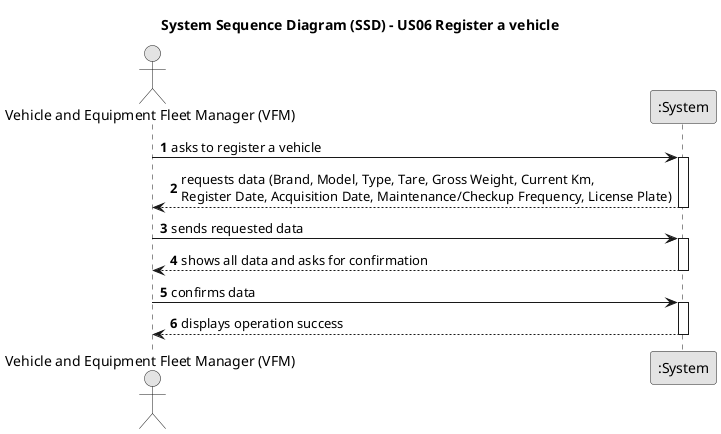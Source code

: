 @startuml
skinparam monochrome true
skinparam packageStyle rectangle
skinparam shadowing false

title System Sequence Diagram (SSD) - US06 Register a vehicle

autonumber

actor "Vehicle and Equipment Fleet Manager (VFM)" as VFM
participant ":System" as System

    VFM -> System : asks to register a vehicle
    activate System


    System --> VFM : requests data (Brand, Model, Type, Tare, Gross Weight, Current Km, \nRegister Date, Acquisition Date, Maintenance/Checkup Frequency, License Plate)
    deactivate System

    VFM -> System : sends requested data
    activate System

    System --> VFM : shows all data and asks for confirmation
    deactivate System

    VFM -> System : confirms data
    activate System

    System --> VFM : displays operation success
    deactivate System

@enduml